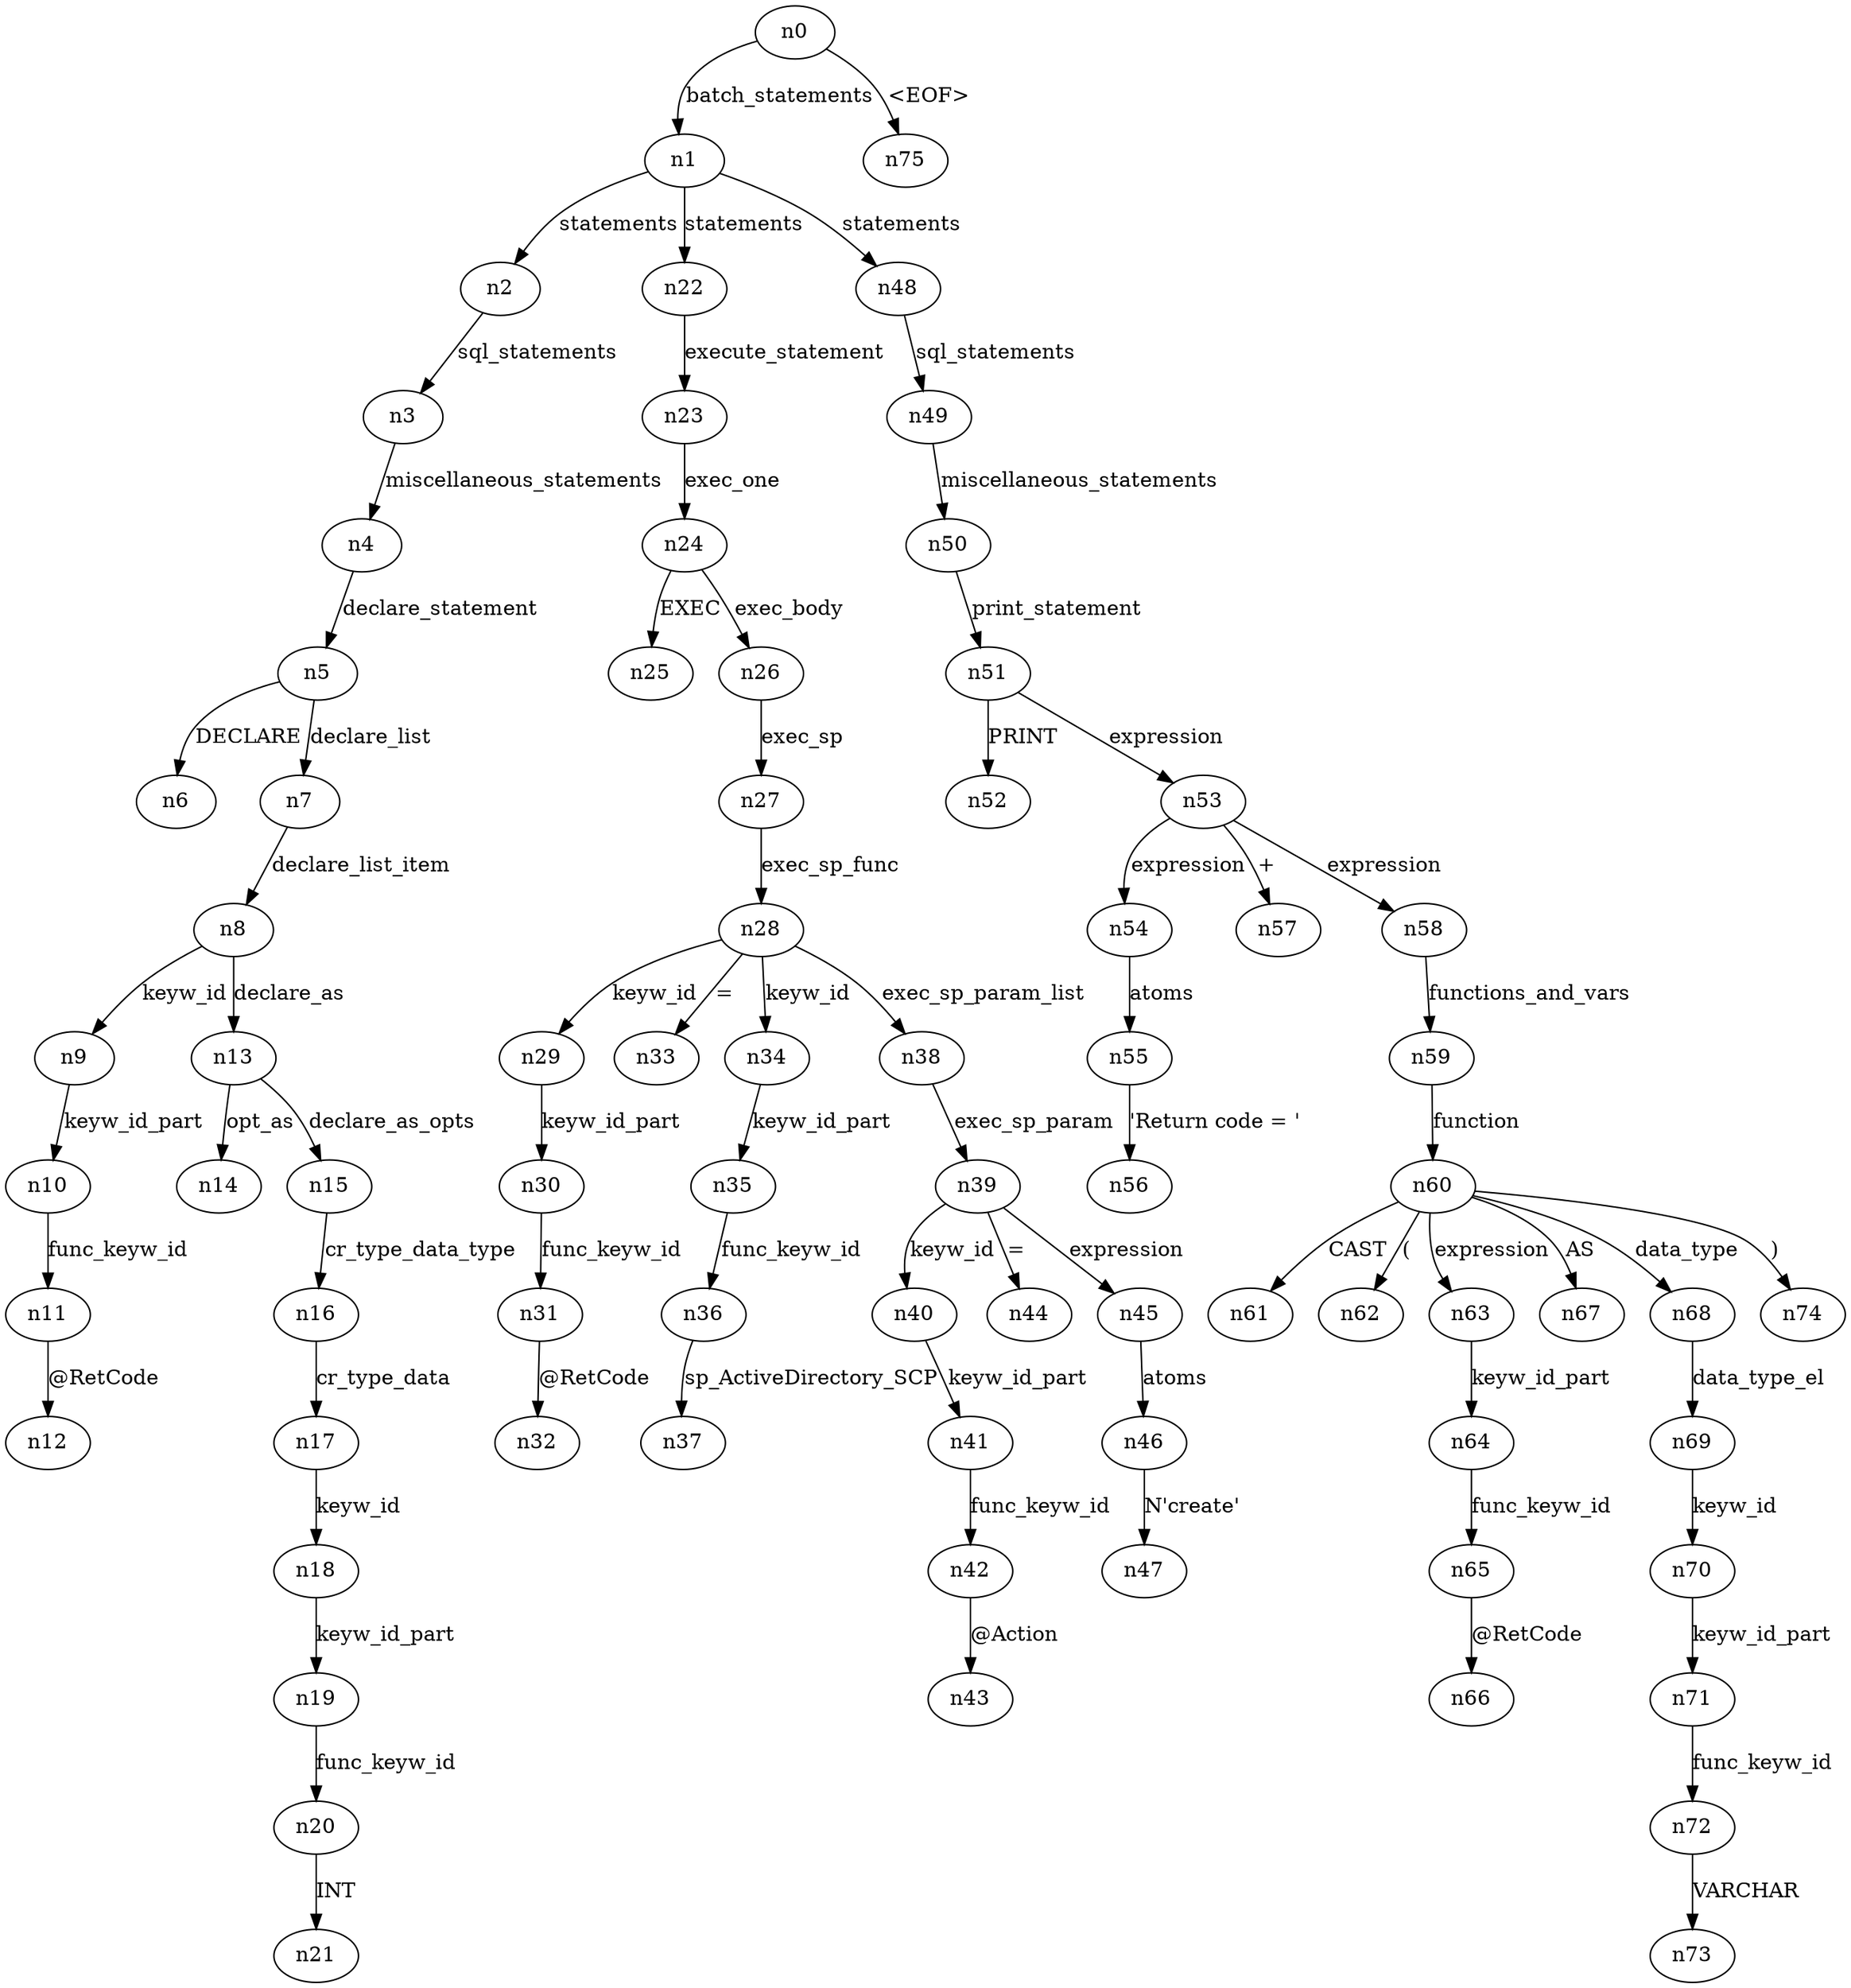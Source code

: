 digraph ParseTree {
  n0 -> n1 [label="batch_statements"];
  n1 -> n2 [label="statements"];
  n2 -> n3 [label="sql_statements"];
  n3 -> n4 [label="miscellaneous_statements"];
  n4 -> n5 [label="declare_statement"];
  n5 -> n6 [label="DECLARE"];
  n5 -> n7 [label="declare_list"];
  n7 -> n8 [label="declare_list_item"];
  n8 -> n9 [label="keyw_id"];
  n9 -> n10 [label="keyw_id_part"];
  n10 -> n11 [label="func_keyw_id"];
  n11 -> n12 [label="@RetCode"];
  n8 -> n13 [label="declare_as"];
  n13 -> n14 [label="opt_as"];
  n13 -> n15 [label="declare_as_opts"];
  n15 -> n16 [label="cr_type_data_type"];
  n16 -> n17 [label="cr_type_data"];
  n17 -> n18 [label="keyw_id"];
  n18 -> n19 [label="keyw_id_part"];
  n19 -> n20 [label="func_keyw_id"];
  n20 -> n21 [label="INT"];
  n1 -> n22 [label="statements"];
  n22 -> n23 [label="execute_statement"];
  n23 -> n24 [label="exec_one"];
  n24 -> n25 [label="EXEC"];
  n24 -> n26 [label="exec_body"];
  n26 -> n27 [label="exec_sp"];
  n27 -> n28 [label="exec_sp_func"];
  n28 -> n29 [label="keyw_id"];
  n29 -> n30 [label="keyw_id_part"];
  n30 -> n31 [label="func_keyw_id"];
  n31 -> n32 [label="@RetCode"];
  n28 -> n33 [label="="];
  n28 -> n34 [label="keyw_id"];
  n34 -> n35 [label="keyw_id_part"];
  n35 -> n36 [label="func_keyw_id"];
  n36 -> n37 [label="sp_ActiveDirectory_SCP"];
  n28 -> n38 [label="exec_sp_param_list"];
  n38 -> n39 [label="exec_sp_param"];
  n39 -> n40 [label="keyw_id"];
  n40 -> n41 [label="keyw_id_part"];
  n41 -> n42 [label="func_keyw_id"];
  n42 -> n43 [label="@Action"];
  n39 -> n44 [label="="];
  n39 -> n45 [label="expression"];
  n45 -> n46 [label="atoms"];
  n46 -> n47 [label="N'create'"];
  n1 -> n48 [label="statements"];
  n48 -> n49 [label="sql_statements"];
  n49 -> n50 [label="miscellaneous_statements"];
  n50 -> n51 [label="print_statement"];
  n51 -> n52 [label="PRINT"];
  n51 -> n53 [label="expression"];
  n53 -> n54 [label="expression"];
  n54 -> n55 [label="atoms"];
  n55 -> n56 [label="'Return code = '"];
  n53 -> n57 [label="+"];
  n53 -> n58 [label="expression"];
  n58 -> n59 [label="functions_and_vars"];
  n59 -> n60 [label="function"];
  n60 -> n61 [label="CAST"];
  n60 -> n62 [label="("];
  n60 -> n63 [label="expression"];
  n63 -> n64 [label="keyw_id_part"];
  n64 -> n65 [label="func_keyw_id"];
  n65 -> n66 [label="@RetCode"];
  n60 -> n67 [label="AS"];
  n60 -> n68 [label="data_type"];
  n68 -> n69 [label="data_type_el"];
  n69 -> n70 [label="keyw_id"];
  n70 -> n71 [label="keyw_id_part"];
  n71 -> n72 [label="func_keyw_id"];
  n72 -> n73 [label="VARCHAR"];
  n60 -> n74 [label=")"];
  n0 -> n75 [label="<EOF>"];
}